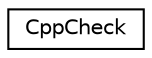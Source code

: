 digraph "Graphical Class Hierarchy"
{
 // LATEX_PDF_SIZE
  edge [fontname="Helvetica",fontsize="10",labelfontname="Helvetica",labelfontsize="10"];
  node [fontname="Helvetica",fontsize="10",shape=record];
  rankdir="LR";
  Node0 [label="CppCheck",height=0.2,width=0.4,color="black", fillcolor="white", style="filled",URL="$classCppCheck.html",tooltip=" "];
}
